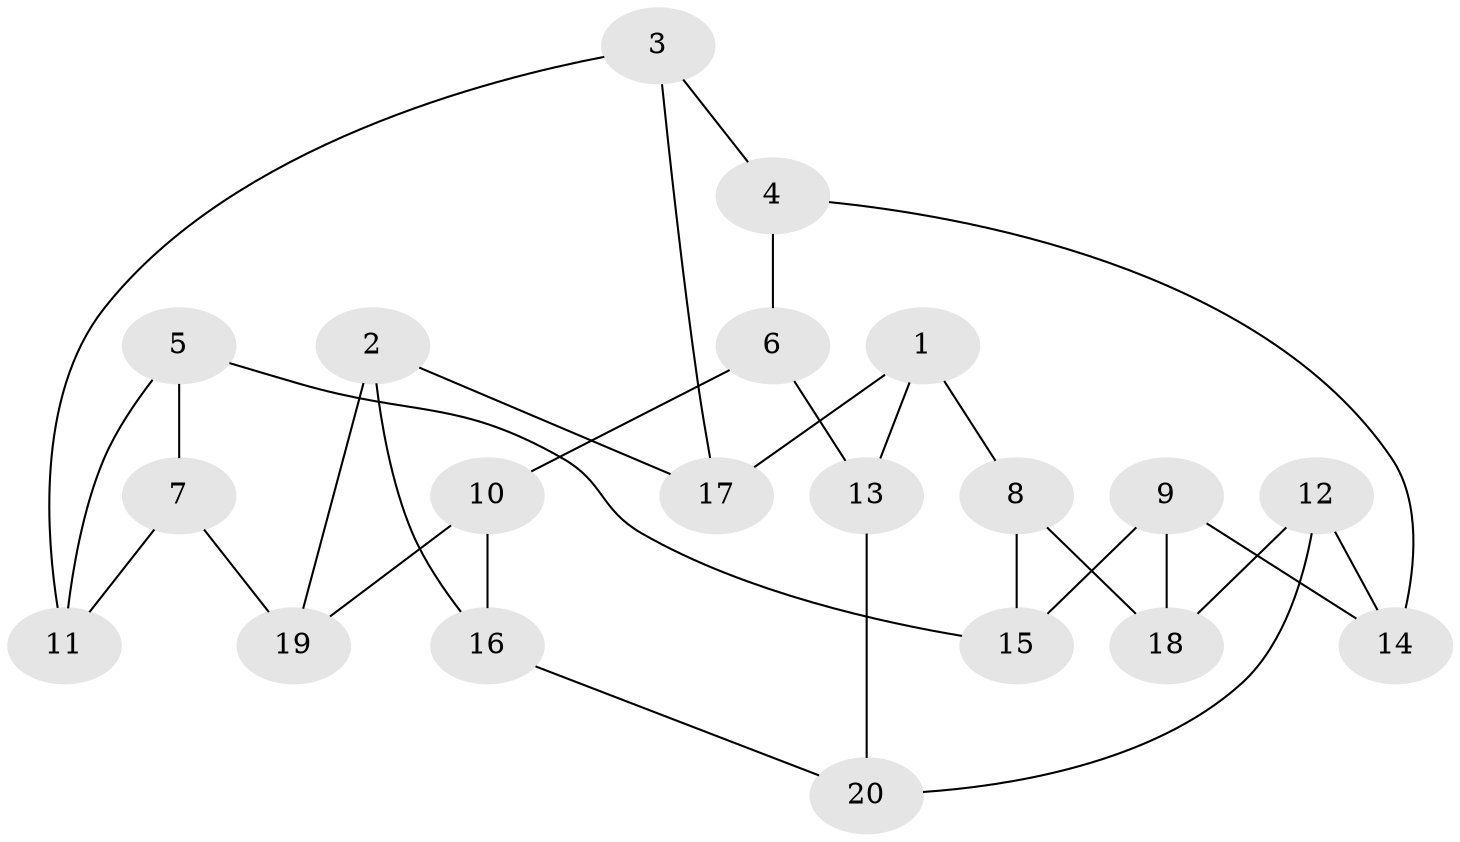 // Generated by graph-tools (version 1.1) at 2025/46/02/15/25 05:46:28]
// undirected, 20 vertices, 30 edges
graph export_dot {
graph [start="1"]
  node [color=gray90,style=filled];
  1;
  2;
  3;
  4;
  5;
  6;
  7;
  8;
  9;
  10;
  11;
  12;
  13;
  14;
  15;
  16;
  17;
  18;
  19;
  20;
  1 -- 17;
  1 -- 8;
  1 -- 13;
  2 -- 16;
  2 -- 17;
  2 -- 19;
  3 -- 11;
  3 -- 17;
  3 -- 4;
  4 -- 14;
  4 -- 6;
  5 -- 11;
  5 -- 7;
  5 -- 15;
  6 -- 10;
  6 -- 13;
  7 -- 11;
  7 -- 19;
  8 -- 15;
  8 -- 18;
  9 -- 14;
  9 -- 18;
  9 -- 15;
  10 -- 19;
  10 -- 16;
  12 -- 14;
  12 -- 20;
  12 -- 18;
  13 -- 20;
  16 -- 20;
}
